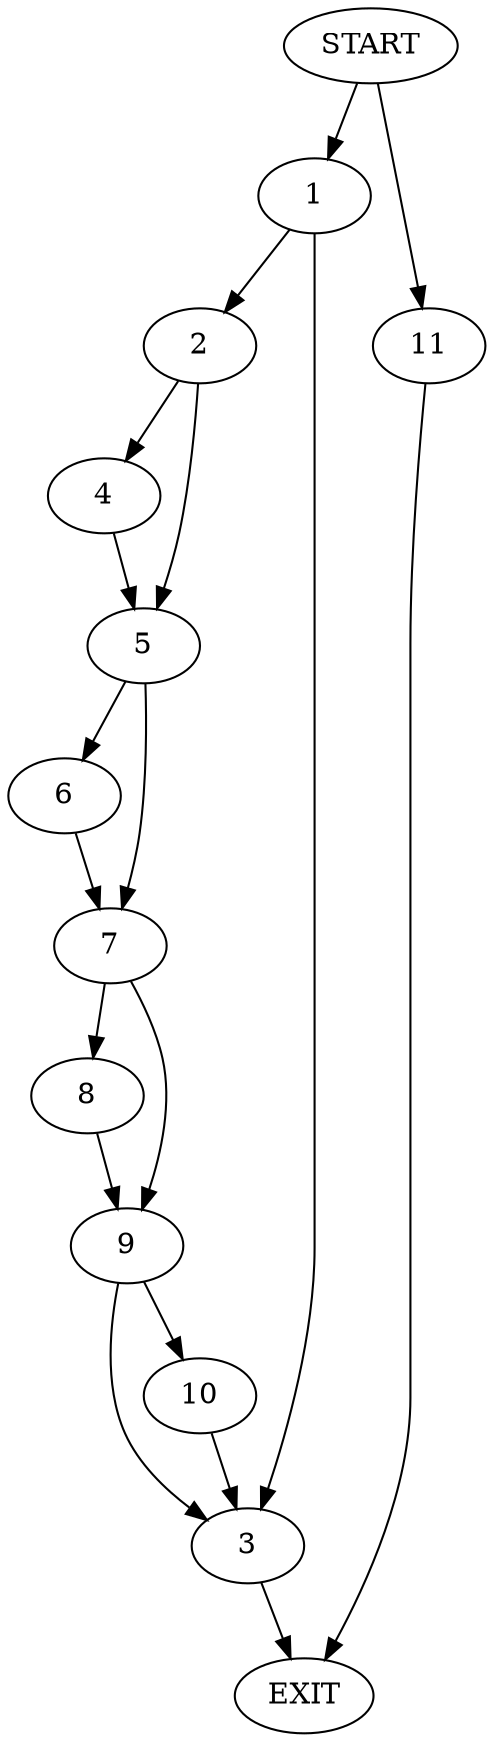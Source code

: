 digraph {
0 [label="START"]
12 [label="EXIT"]
0 -> 1
1 -> 2
1 -> 3
3 -> 12
2 -> 4
2 -> 5
4 -> 5
5 -> 6
5 -> 7
6 -> 7
7 -> 8
7 -> 9
9 -> 3
9 -> 10
8 -> 9
0 -> 11
11 -> 12
10 -> 3
}

